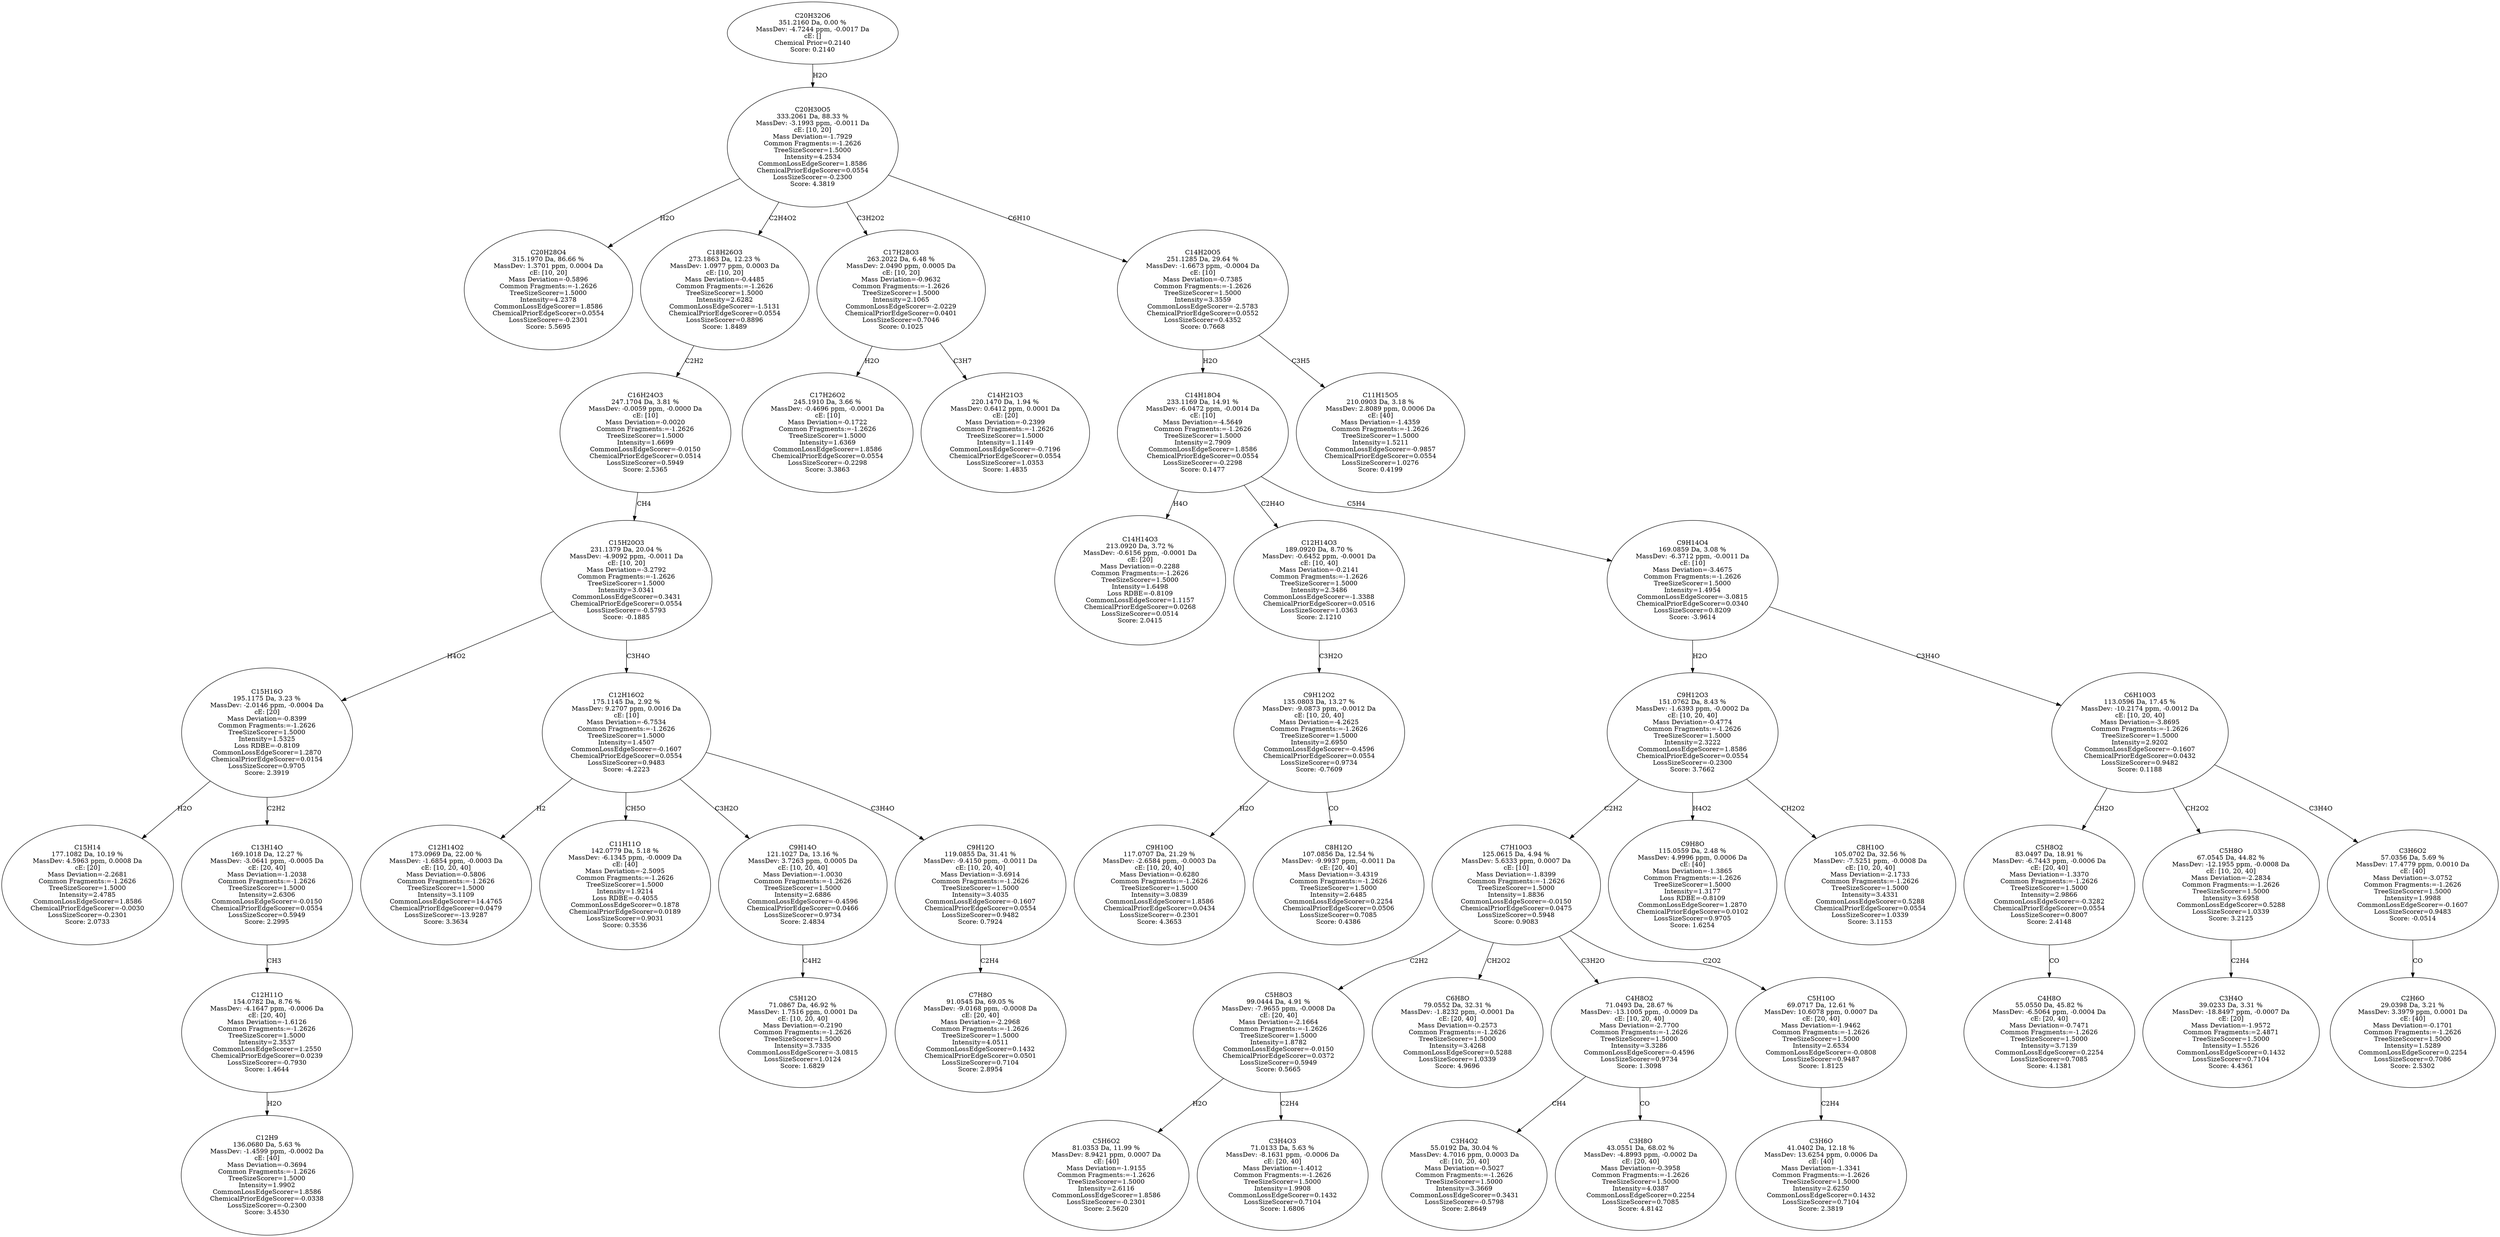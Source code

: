 strict digraph {
v1 [label="C20H28O4\n315.1970 Da, 86.66 %\nMassDev: 1.3701 ppm, 0.0004 Da\ncE: [10, 20]\nMass Deviation=-0.5896\nCommon Fragments:=-1.2626\nTreeSizeScorer=1.5000\nIntensity=4.2378\nCommonLossEdgeScorer=1.8586\nChemicalPriorEdgeScorer=0.0554\nLossSizeScorer=-0.2301\nScore: 5.5695"];
v2 [label="C15H14\n177.1082 Da, 10.19 %\nMassDev: 4.5963 ppm, 0.0008 Da\ncE: [20]\nMass Deviation=-2.2681\nCommon Fragments:=-1.2626\nTreeSizeScorer=1.5000\nIntensity=2.4785\nCommonLossEdgeScorer=1.8586\nChemicalPriorEdgeScorer=-0.0030\nLossSizeScorer=-0.2301\nScore: 2.0733"];
v3 [label="C12H9\n136.0680 Da, 5.63 %\nMassDev: -1.4599 ppm, -0.0002 Da\ncE: [40]\nMass Deviation=-0.3694\nCommon Fragments:=-1.2626\nTreeSizeScorer=1.5000\nIntensity=1.9902\nCommonLossEdgeScorer=1.8586\nChemicalPriorEdgeScorer=-0.0338\nLossSizeScorer=-0.2300\nScore: 3.4530"];
v4 [label="C12H11O\n154.0782 Da, 8.76 %\nMassDev: -4.1647 ppm, -0.0006 Da\ncE: [20, 40]\nMass Deviation=-1.6126\nCommon Fragments:=-1.2626\nTreeSizeScorer=1.5000\nIntensity=2.3537\nCommonLossEdgeScorer=1.2550\nChemicalPriorEdgeScorer=0.0239\nLossSizeScorer=-0.7930\nScore: 1.4644"];
v5 [label="C13H14O\n169.1018 Da, 12.27 %\nMassDev: -3.0641 ppm, -0.0005 Da\ncE: [20, 40]\nMass Deviation=-1.2038\nCommon Fragments:=-1.2626\nTreeSizeScorer=1.5000\nIntensity=2.6306\nCommonLossEdgeScorer=-0.0150\nChemicalPriorEdgeScorer=0.0554\nLossSizeScorer=0.5949\nScore: 2.2995"];
v6 [label="C15H16O\n195.1175 Da, 3.23 %\nMassDev: -2.0146 ppm, -0.0004 Da\ncE: [20]\nMass Deviation=-0.8399\nCommon Fragments:=-1.2626\nTreeSizeScorer=1.5000\nIntensity=1.5325\nLoss RDBE=-0.8109\nCommonLossEdgeScorer=1.2870\nChemicalPriorEdgeScorer=0.0154\nLossSizeScorer=0.9705\nScore: 2.3919"];
v7 [label="C12H14O2\n173.0969 Da, 22.00 %\nMassDev: -1.6854 ppm, -0.0003 Da\ncE: [10, 20, 40]\nMass Deviation=-0.5806\nCommon Fragments:=-1.2626\nTreeSizeScorer=1.5000\nIntensity=3.1109\nCommonLossEdgeScorer=14.4765\nChemicalPriorEdgeScorer=0.0479\nLossSizeScorer=-13.9287\nScore: 3.3634"];
v8 [label="C11H11O\n142.0779 Da, 5.18 %\nMassDev: -6.1345 ppm, -0.0009 Da\ncE: [40]\nMass Deviation=-2.5095\nCommon Fragments:=-1.2626\nTreeSizeScorer=1.5000\nIntensity=1.9214\nLoss RDBE=-0.4055\nCommonLossEdgeScorer=0.1878\nChemicalPriorEdgeScorer=0.0189\nLossSizeScorer=0.9031\nScore: 0.3536"];
v9 [label="C5H12O\n71.0867 Da, 46.92 %\nMassDev: 1.7516 ppm, 0.0001 Da\ncE: [10, 20, 40]\nMass Deviation=-0.2190\nCommon Fragments:=-1.2626\nTreeSizeScorer=1.5000\nIntensity=3.7335\nCommonLossEdgeScorer=-3.0815\nLossSizeScorer=1.0124\nScore: 1.6829"];
v10 [label="C9H14O\n121.1027 Da, 13.16 %\nMassDev: 3.7263 ppm, 0.0005 Da\ncE: [10, 20, 40]\nMass Deviation=-1.0030\nCommon Fragments:=-1.2626\nTreeSizeScorer=1.5000\nIntensity=2.6886\nCommonLossEdgeScorer=-0.4596\nChemicalPriorEdgeScorer=0.0466\nLossSizeScorer=0.9734\nScore: 2.4834"];
v11 [label="C7H8O\n91.0545 Da, 69.05 %\nMassDev: -9.0168 ppm, -0.0008 Da\ncE: [20, 40]\nMass Deviation=-2.2968\nCommon Fragments:=-1.2626\nTreeSizeScorer=1.5000\nIntensity=4.0511\nCommonLossEdgeScorer=0.1432\nChemicalPriorEdgeScorer=0.0501\nLossSizeScorer=0.7104\nScore: 2.8954"];
v12 [label="C9H12O\n119.0855 Da, 31.41 %\nMassDev: -9.4150 ppm, -0.0011 Da\ncE: [10, 20, 40]\nMass Deviation=-3.6914\nCommon Fragments:=-1.2626\nTreeSizeScorer=1.5000\nIntensity=3.4035\nCommonLossEdgeScorer=-0.1607\nChemicalPriorEdgeScorer=0.0554\nLossSizeScorer=0.9482\nScore: 0.7924"];
v13 [label="C12H16O2\n175.1145 Da, 2.92 %\nMassDev: 9.2707 ppm, 0.0016 Da\ncE: [10]\nMass Deviation=-6.7534\nCommon Fragments:=-1.2626\nTreeSizeScorer=1.5000\nIntensity=1.4507\nCommonLossEdgeScorer=-0.1607\nChemicalPriorEdgeScorer=0.0554\nLossSizeScorer=0.9483\nScore: -4.2223"];
v14 [label="C15H20O3\n231.1379 Da, 20.04 %\nMassDev: -4.9092 ppm, -0.0011 Da\ncE: [10, 20]\nMass Deviation=-3.2792\nCommon Fragments:=-1.2626\nTreeSizeScorer=1.5000\nIntensity=3.0341\nCommonLossEdgeScorer=0.3431\nChemicalPriorEdgeScorer=0.0554\nLossSizeScorer=-0.5793\nScore: -0.1885"];
v15 [label="C16H24O3\n247.1704 Da, 3.81 %\nMassDev: -0.0059 ppm, -0.0000 Da\ncE: [10]\nMass Deviation=-0.0020\nCommon Fragments:=-1.2626\nTreeSizeScorer=1.5000\nIntensity=1.6699\nCommonLossEdgeScorer=-0.0150\nChemicalPriorEdgeScorer=0.0514\nLossSizeScorer=0.5949\nScore: 2.5365"];
v16 [label="C18H26O3\n273.1863 Da, 12.23 %\nMassDev: 1.0977 ppm, 0.0003 Da\ncE: [10, 20]\nMass Deviation=-0.4485\nCommon Fragments:=-1.2626\nTreeSizeScorer=1.5000\nIntensity=2.6282\nCommonLossEdgeScorer=-1.5131\nChemicalPriorEdgeScorer=0.0554\nLossSizeScorer=0.8896\nScore: 1.8489"];
v17 [label="C17H26O2\n245.1910 Da, 3.66 %\nMassDev: -0.4696 ppm, -0.0001 Da\ncE: [10]\nMass Deviation=-0.1722\nCommon Fragments:=-1.2626\nTreeSizeScorer=1.5000\nIntensity=1.6369\nCommonLossEdgeScorer=1.8586\nChemicalPriorEdgeScorer=0.0554\nLossSizeScorer=-0.2298\nScore: 3.3863"];
v18 [label="C14H21O3\n220.1470 Da, 1.94 %\nMassDev: 0.6412 ppm, 0.0001 Da\ncE: [20]\nMass Deviation=-0.2399\nCommon Fragments:=-1.2626\nTreeSizeScorer=1.5000\nIntensity=1.1149\nCommonLossEdgeScorer=-0.7196\nChemicalPriorEdgeScorer=0.0554\nLossSizeScorer=1.0353\nScore: 1.4835"];
v19 [label="C17H28O3\n263.2022 Da, 6.48 %\nMassDev: 2.0490 ppm, 0.0005 Da\ncE: [10, 20]\nMass Deviation=-0.9632\nCommon Fragments:=-1.2626\nTreeSizeScorer=1.5000\nIntensity=2.1065\nCommonLossEdgeScorer=-2.0229\nChemicalPriorEdgeScorer=0.0401\nLossSizeScorer=0.7046\nScore: 0.1025"];
v20 [label="C14H14O3\n213.0920 Da, 3.72 %\nMassDev: -0.6156 ppm, -0.0001 Da\ncE: [20]\nMass Deviation=-0.2288\nCommon Fragments:=-1.2626\nTreeSizeScorer=1.5000\nIntensity=1.6498\nLoss RDBE=-0.8109\nCommonLossEdgeScorer=1.1157\nChemicalPriorEdgeScorer=0.0268\nLossSizeScorer=0.0514\nScore: 2.0415"];
v21 [label="C9H10O\n117.0707 Da, 21.29 %\nMassDev: -2.6584 ppm, -0.0003 Da\ncE: [10, 20, 40]\nMass Deviation=-0.6280\nCommon Fragments:=-1.2626\nTreeSizeScorer=1.5000\nIntensity=3.0839\nCommonLossEdgeScorer=1.8586\nChemicalPriorEdgeScorer=0.0434\nLossSizeScorer=-0.2301\nScore: 4.3653"];
v22 [label="C8H12O\n107.0856 Da, 12.54 %\nMassDev: -9.9937 ppm, -0.0011 Da\ncE: [20, 40]\nMass Deviation=-3.4319\nCommon Fragments:=-1.2626\nTreeSizeScorer=1.5000\nIntensity=2.6485\nCommonLossEdgeScorer=0.2254\nChemicalPriorEdgeScorer=0.0506\nLossSizeScorer=0.7085\nScore: 0.4386"];
v23 [label="C9H12O2\n135.0803 Da, 13.27 %\nMassDev: -9.0873 ppm, -0.0012 Da\ncE: [10, 20, 40]\nMass Deviation=-4.2625\nCommon Fragments:=-1.2626\nTreeSizeScorer=1.5000\nIntensity=2.6950\nCommonLossEdgeScorer=-0.4596\nChemicalPriorEdgeScorer=0.0554\nLossSizeScorer=0.9734\nScore: -0.7609"];
v24 [label="C12H14O3\n189.0920 Da, 8.70 %\nMassDev: -0.6452 ppm, -0.0001 Da\ncE: [10, 40]\nMass Deviation=-0.2141\nCommon Fragments:=-1.2626\nTreeSizeScorer=1.5000\nIntensity=2.3486\nCommonLossEdgeScorer=-1.3388\nChemicalPriorEdgeScorer=0.0516\nLossSizeScorer=1.0363\nScore: 2.1210"];
v25 [label="C5H6O2\n81.0353 Da, 11.99 %\nMassDev: 8.9421 ppm, 0.0007 Da\ncE: [40]\nMass Deviation=-1.9155\nCommon Fragments:=-1.2626\nTreeSizeScorer=1.5000\nIntensity=2.6116\nCommonLossEdgeScorer=1.8586\nLossSizeScorer=-0.2301\nScore: 2.5620"];
v26 [label="C3H4O3\n71.0133 Da, 5.63 %\nMassDev: -8.1631 ppm, -0.0006 Da\ncE: [20, 40]\nMass Deviation=-1.4012\nCommon Fragments:=-1.2626\nTreeSizeScorer=1.5000\nIntensity=1.9908\nCommonLossEdgeScorer=0.1432\nLossSizeScorer=0.7104\nScore: 1.6806"];
v27 [label="C5H8O3\n99.0444 Da, 4.91 %\nMassDev: -7.9655 ppm, -0.0008 Da\ncE: [20, 40]\nMass Deviation=-2.1664\nCommon Fragments:=-1.2626\nTreeSizeScorer=1.5000\nIntensity=1.8782\nCommonLossEdgeScorer=-0.0150\nChemicalPriorEdgeScorer=0.0372\nLossSizeScorer=0.5949\nScore: 0.5665"];
v28 [label="C6H8O\n79.0552 Da, 32.31 %\nMassDev: -1.8232 ppm, -0.0001 Da\ncE: [20, 40]\nMass Deviation=-0.2573\nCommon Fragments:=-1.2626\nTreeSizeScorer=1.5000\nIntensity=3.4268\nCommonLossEdgeScorer=0.5288\nLossSizeScorer=1.0339\nScore: 4.9696"];
v29 [label="C3H4O2\n55.0192 Da, 30.04 %\nMassDev: 4.7016 ppm, 0.0003 Da\ncE: [10, 20, 40]\nMass Deviation=-0.5027\nCommon Fragments:=-1.2626\nTreeSizeScorer=1.5000\nIntensity=3.3669\nCommonLossEdgeScorer=0.3431\nLossSizeScorer=-0.5798\nScore: 2.8649"];
v30 [label="C3H8O\n43.0551 Da, 68.02 %\nMassDev: -4.8993 ppm, -0.0002 Da\ncE: [20, 40]\nMass Deviation=-0.3958\nCommon Fragments:=-1.2626\nTreeSizeScorer=1.5000\nIntensity=4.0387\nCommonLossEdgeScorer=0.2254\nLossSizeScorer=0.7085\nScore: 4.8142"];
v31 [label="C4H8O2\n71.0493 Da, 28.67 %\nMassDev: -13.1005 ppm, -0.0009 Da\ncE: [10, 20, 40]\nMass Deviation=-2.7700\nCommon Fragments:=-1.2626\nTreeSizeScorer=1.5000\nIntensity=3.3286\nCommonLossEdgeScorer=-0.4596\nLossSizeScorer=0.9734\nScore: 1.3098"];
v32 [label="C3H6O\n41.0402 Da, 12.18 %\nMassDev: 13.6254 ppm, 0.0006 Da\ncE: [40]\nMass Deviation=-1.3341\nCommon Fragments:=-1.2626\nTreeSizeScorer=1.5000\nIntensity=2.6250\nCommonLossEdgeScorer=0.1432\nLossSizeScorer=0.7104\nScore: 2.3819"];
v33 [label="C5H10O\n69.0717 Da, 12.61 %\nMassDev: 10.6078 ppm, 0.0007 Da\ncE: [20, 40]\nMass Deviation=-1.9462\nCommon Fragments:=-1.2626\nTreeSizeScorer=1.5000\nIntensity=2.6534\nCommonLossEdgeScorer=-0.0808\nLossSizeScorer=0.9487\nScore: 1.8125"];
v34 [label="C7H10O3\n125.0615 Da, 4.94 %\nMassDev: 5.6333 ppm, 0.0007 Da\ncE: [10]\nMass Deviation=-1.8399\nCommon Fragments:=-1.2626\nTreeSizeScorer=1.5000\nIntensity=1.8836\nCommonLossEdgeScorer=-0.0150\nChemicalPriorEdgeScorer=0.0475\nLossSizeScorer=0.5948\nScore: 0.9083"];
v35 [label="C9H8O\n115.0559 Da, 2.48 %\nMassDev: 4.9996 ppm, 0.0006 Da\ncE: [40]\nMass Deviation=-1.3865\nCommon Fragments:=-1.2626\nTreeSizeScorer=1.5000\nIntensity=1.3177\nLoss RDBE=-0.8109\nCommonLossEdgeScorer=1.2870\nChemicalPriorEdgeScorer=0.0102\nLossSizeScorer=0.9705\nScore: 1.6254"];
v36 [label="C8H10O\n105.0702 Da, 32.56 %\nMassDev: -7.5251 ppm, -0.0008 Da\ncE: [10, 20, 40]\nMass Deviation=-2.1733\nCommon Fragments:=-1.2626\nTreeSizeScorer=1.5000\nIntensity=3.4331\nCommonLossEdgeScorer=0.5288\nChemicalPriorEdgeScorer=0.0554\nLossSizeScorer=1.0339\nScore: 3.1153"];
v37 [label="C9H12O3\n151.0762 Da, 8.43 %\nMassDev: -1.6393 ppm, -0.0002 Da\ncE: [10, 20, 40]\nMass Deviation=-0.4774\nCommon Fragments:=-1.2626\nTreeSizeScorer=1.5000\nIntensity=2.3222\nCommonLossEdgeScorer=1.8586\nChemicalPriorEdgeScorer=0.0554\nLossSizeScorer=-0.2300\nScore: 3.7662"];
v38 [label="C4H8O\n55.0550 Da, 45.82 %\nMassDev: -6.5064 ppm, -0.0004 Da\ncE: [20, 40]\nMass Deviation=-0.7471\nCommon Fragments:=-1.2626\nTreeSizeScorer=1.5000\nIntensity=3.7139\nCommonLossEdgeScorer=0.2254\nLossSizeScorer=0.7085\nScore: 4.1381"];
v39 [label="C5H8O2\n83.0497 Da, 18.91 %\nMassDev: -6.7443 ppm, -0.0006 Da\ncE: [20, 40]\nMass Deviation=-1.3370\nCommon Fragments:=-1.2626\nTreeSizeScorer=1.5000\nIntensity=2.9866\nCommonLossEdgeScorer=-0.3282\nChemicalPriorEdgeScorer=0.0554\nLossSizeScorer=0.8007\nScore: 2.4148"];
v40 [label="C3H4O\n39.0233 Da, 3.31 %\nMassDev: -18.8497 ppm, -0.0007 Da\ncE: [20]\nMass Deviation=-1.9572\nCommon Fragments:=2.4871\nTreeSizeScorer=1.5000\nIntensity=1.5526\nCommonLossEdgeScorer=0.1432\nLossSizeScorer=0.7104\nScore: 4.4361"];
v41 [label="C5H8O\n67.0545 Da, 44.82 %\nMassDev: -12.1955 ppm, -0.0008 Da\ncE: [10, 20, 40]\nMass Deviation=-2.2834\nCommon Fragments:=-1.2626\nTreeSizeScorer=1.5000\nIntensity=3.6958\nCommonLossEdgeScorer=0.5288\nLossSizeScorer=1.0339\nScore: 3.2125"];
v42 [label="C2H6O\n29.0398 Da, 3.21 %\nMassDev: 3.3979 ppm, 0.0001 Da\ncE: [40]\nMass Deviation=-0.1701\nCommon Fragments:=-1.2626\nTreeSizeScorer=1.5000\nIntensity=1.5289\nCommonLossEdgeScorer=0.2254\nLossSizeScorer=0.7086\nScore: 2.5302"];
v43 [label="C3H6O2\n57.0356 Da, 5.69 %\nMassDev: 17.4779 ppm, 0.0010 Da\ncE: [40]\nMass Deviation=-3.0752\nCommon Fragments:=-1.2626\nTreeSizeScorer=1.5000\nIntensity=1.9988\nCommonLossEdgeScorer=-0.1607\nLossSizeScorer=0.9483\nScore: -0.0514"];
v44 [label="C6H10O3\n113.0596 Da, 17.45 %\nMassDev: -10.2174 ppm, -0.0012 Da\ncE: [10, 20, 40]\nMass Deviation=-3.8695\nCommon Fragments:=-1.2626\nTreeSizeScorer=1.5000\nIntensity=2.9202\nCommonLossEdgeScorer=-0.1607\nChemicalPriorEdgeScorer=0.0432\nLossSizeScorer=0.9482\nScore: 0.1188"];
v45 [label="C9H14O4\n169.0859 Da, 3.08 %\nMassDev: -6.3712 ppm, -0.0011 Da\ncE: [10]\nMass Deviation=-3.4675\nCommon Fragments:=-1.2626\nTreeSizeScorer=1.5000\nIntensity=1.4954\nCommonLossEdgeScorer=-3.0815\nChemicalPriorEdgeScorer=0.0340\nLossSizeScorer=0.8209\nScore: -3.9614"];
v46 [label="C14H18O4\n233.1169 Da, 14.91 %\nMassDev: -6.0472 ppm, -0.0014 Da\ncE: [10]\nMass Deviation=-4.5649\nCommon Fragments:=-1.2626\nTreeSizeScorer=1.5000\nIntensity=2.7909\nCommonLossEdgeScorer=1.8586\nChemicalPriorEdgeScorer=0.0554\nLossSizeScorer=-0.2298\nScore: 0.1477"];
v47 [label="C11H15O5\n210.0903 Da, 3.18 %\nMassDev: 2.8089 ppm, 0.0006 Da\ncE: [40]\nMass Deviation=-1.4359\nCommon Fragments:=-1.2626\nTreeSizeScorer=1.5000\nIntensity=1.5211\nCommonLossEdgeScorer=-0.9857\nChemicalPriorEdgeScorer=0.0554\nLossSizeScorer=1.0276\nScore: 0.4199"];
v48 [label="C14H20O5\n251.1285 Da, 29.64 %\nMassDev: -1.6673 ppm, -0.0004 Da\ncE: [10]\nMass Deviation=-0.7385\nCommon Fragments:=-1.2626\nTreeSizeScorer=1.5000\nIntensity=3.3559\nCommonLossEdgeScorer=-2.5783\nChemicalPriorEdgeScorer=0.0552\nLossSizeScorer=0.4352\nScore: 0.7668"];
v49 [label="C20H30O5\n333.2061 Da, 88.33 %\nMassDev: -3.1993 ppm, -0.0011 Da\ncE: [10, 20]\nMass Deviation=-1.7929\nCommon Fragments:=-1.2626\nTreeSizeScorer=1.5000\nIntensity=4.2534\nCommonLossEdgeScorer=1.8586\nChemicalPriorEdgeScorer=0.0554\nLossSizeScorer=-0.2300\nScore: 4.3819"];
v50 [label="C20H32O6\n351.2160 Da, 0.00 %\nMassDev: -4.7244 ppm, -0.0017 Da\ncE: []\nChemical Prior=0.2140\nScore: 0.2140"];
v49 -> v1 [label="H2O"];
v6 -> v2 [label="H2O"];
v4 -> v3 [label="H2O"];
v5 -> v4 [label="CH3"];
v6 -> v5 [label="C2H2"];
v14 -> v6 [label="H4O2"];
v13 -> v7 [label="H2"];
v13 -> v8 [label="CH5O"];
v10 -> v9 [label="C4H2"];
v13 -> v10 [label="C3H2O"];
v12 -> v11 [label="C2H4"];
v13 -> v12 [label="C3H4O"];
v14 -> v13 [label="C3H4O"];
v15 -> v14 [label="CH4"];
v16 -> v15 [label="C2H2"];
v49 -> v16 [label="C2H4O2"];
v19 -> v17 [label="H2O"];
v19 -> v18 [label="C3H7"];
v49 -> v19 [label="C3H2O2"];
v46 -> v20 [label="H4O"];
v23 -> v21 [label="H2O"];
v23 -> v22 [label="CO"];
v24 -> v23 [label="C3H2O"];
v46 -> v24 [label="C2H4O"];
v27 -> v25 [label="H2O"];
v27 -> v26 [label="C2H4"];
v34 -> v27 [label="C2H2"];
v34 -> v28 [label="CH2O2"];
v31 -> v29 [label="CH4"];
v31 -> v30 [label="CO"];
v34 -> v31 [label="C3H2O"];
v33 -> v32 [label="C2H4"];
v34 -> v33 [label="C2O2"];
v37 -> v34 [label="C2H2"];
v37 -> v35 [label="H4O2"];
v37 -> v36 [label="CH2O2"];
v45 -> v37 [label="H2O"];
v39 -> v38 [label="CO"];
v44 -> v39 [label="CH2O"];
v41 -> v40 [label="C2H4"];
v44 -> v41 [label="CH2O2"];
v43 -> v42 [label="CO"];
v44 -> v43 [label="C3H4O"];
v45 -> v44 [label="C3H4O"];
v46 -> v45 [label="C5H4"];
v48 -> v46 [label="H2O"];
v48 -> v47 [label="C3H5"];
v49 -> v48 [label="C6H10"];
v50 -> v49 [label="H2O"];
}